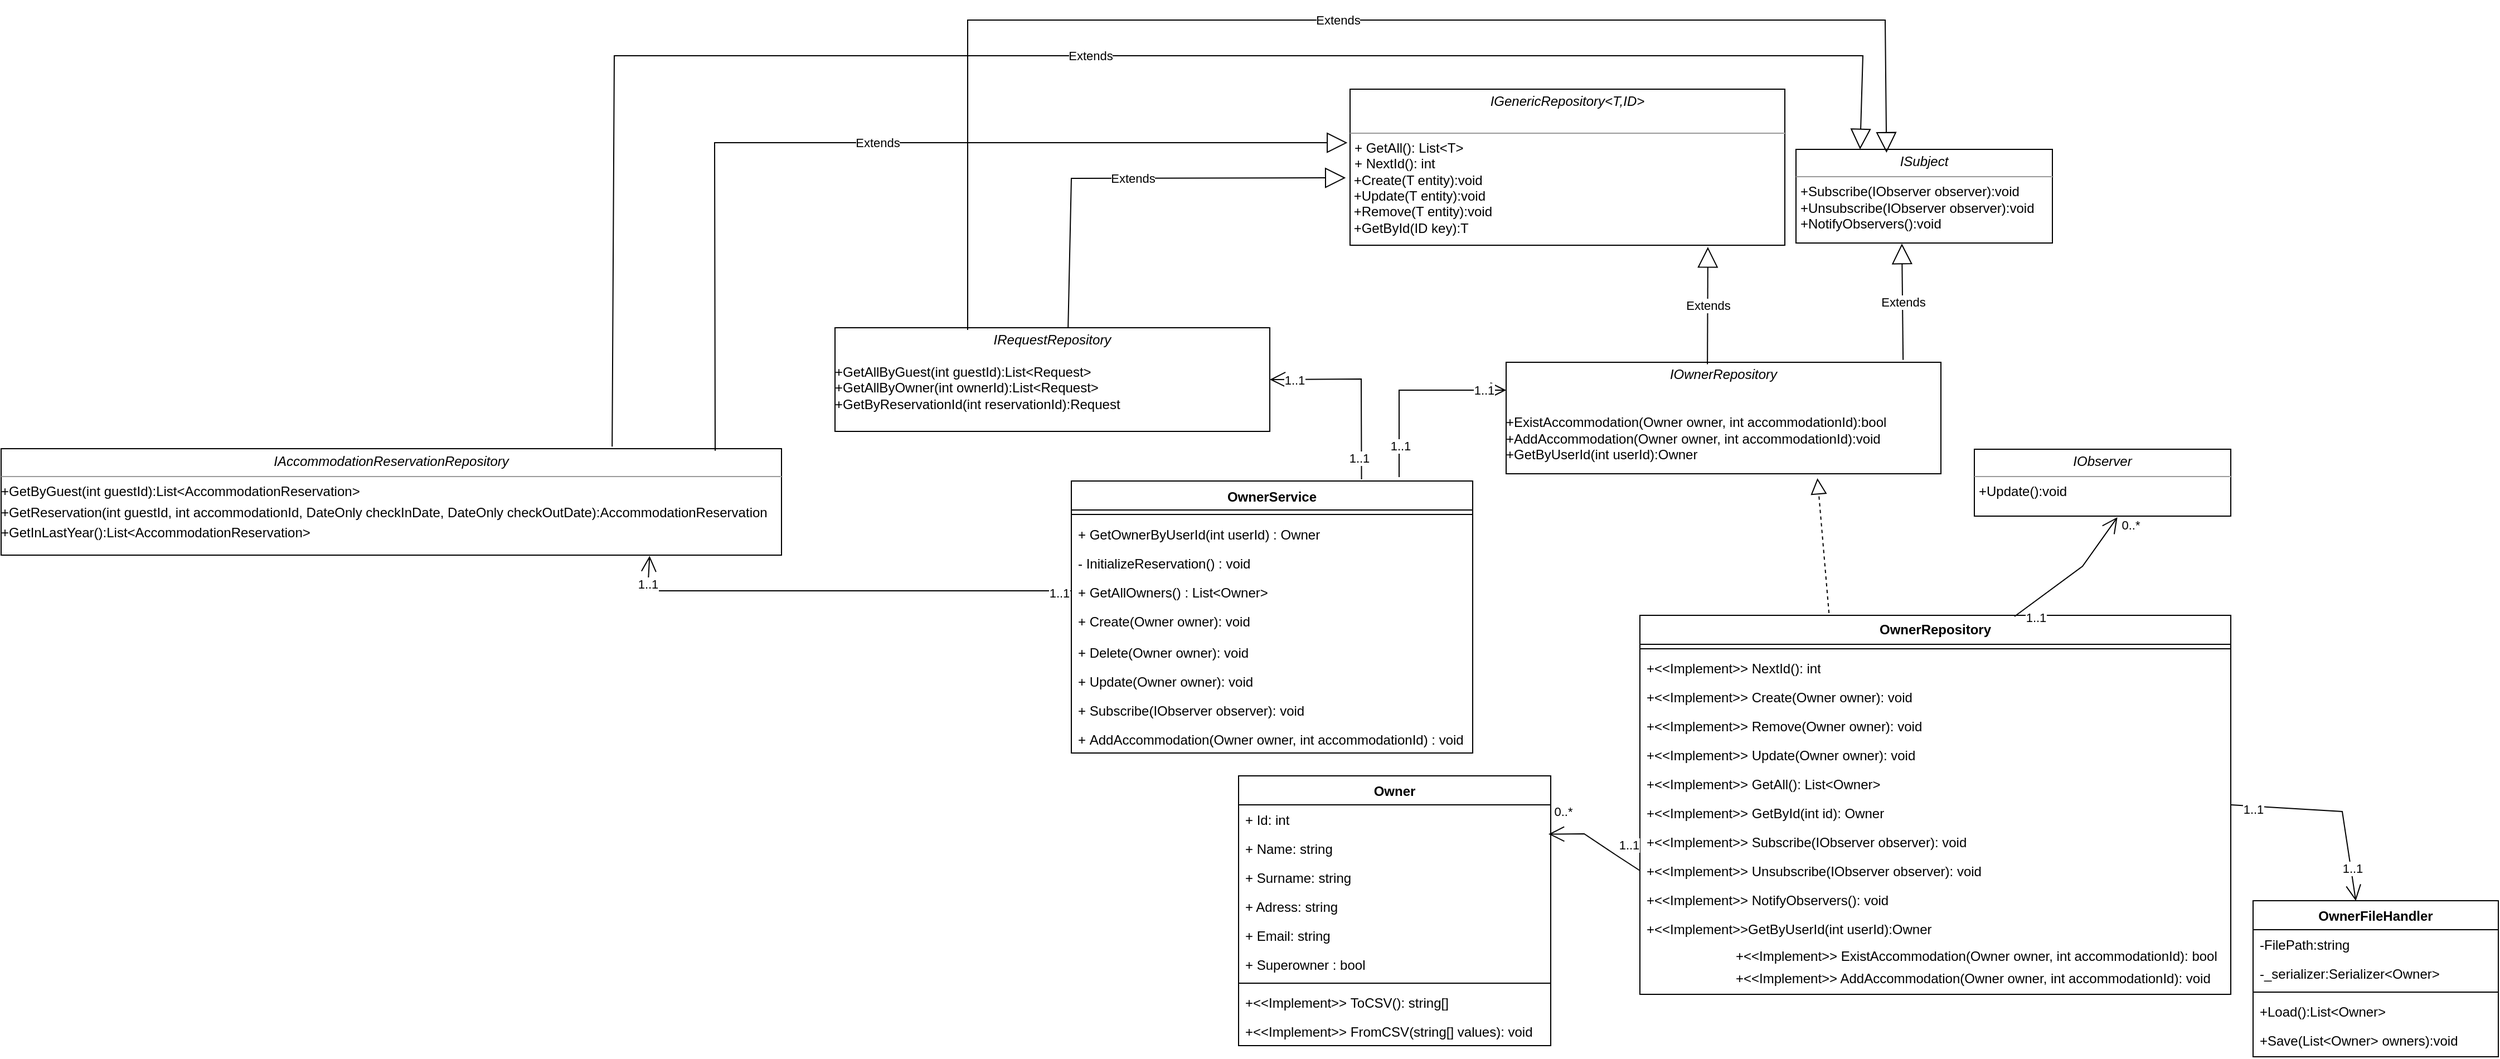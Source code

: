 <mxfile version="21.3.8" type="device">
  <diagram id="8SDSeTmhM_toz_aHIUpK" name="Stranica-2">
    <mxGraphModel dx="1669" dy="689" grid="1" gridSize="10" guides="1" tooltips="1" connect="1" arrows="1" fold="1" page="1" pageScale="1" pageWidth="827" pageHeight="1169" math="0" shadow="0">
      <root>
        <mxCell id="0" />
        <mxCell id="1" parent="0" />
        <mxCell id="2NQkM5o2Wl1E5pfSXH9O-1" value="&lt;p style=&quot;margin: 4px 0px 0px;&quot;&gt;&lt;/p&gt;&lt;div style=&quot;text-align: center;&quot;&gt;&lt;i style=&quot;border-color: var(--border-color);&quot;&gt;IAccommodationReservationRepository&lt;/i&gt;&lt;br&gt;&lt;/div&gt;&lt;hr size=&quot;1&quot;&gt;&lt;p style=&quot;border-color: var(--border-color); margin: 4px 0px 0px;&quot;&gt;+GetByGuest(int guestId):List&amp;lt;AccommodationReservation&amp;gt;&lt;/p&gt;&lt;p style=&quot;border-color: var(--border-color); margin: 4px 0px 0px;&quot;&gt;&lt;span style=&quot;background-color: initial;&quot;&gt;+GetReservation(int guestId, int accommodationId, DateOnly checkInDate, DateOnly checkOutDate):AccommodationReservation&lt;/span&gt;&lt;br&gt;&lt;/p&gt;&lt;p style=&quot;border-color: var(--border-color); margin: 4px 0px 0px;&quot;&gt;+GetInLastYear():List&amp;lt;AccommodationReservation&amp;gt;&lt;/p&gt;&lt;p style=&quot;border-color: var(--border-color); margin: 4px 0px 0px;&quot;&gt;&lt;br&gt;&lt;/p&gt;&lt;p style=&quot;border-color: var(--border-color); margin: 4px 0px 0px;&quot;&gt;&lt;br&gt;&lt;/p&gt;&lt;p style=&quot;border-color: var(--border-color); margin: 4px 0px 0px;&quot;&gt;&lt;br&gt;&lt;/p&gt;&lt;p style=&quot;margin:0px;margin-left:4px;&quot;&gt;&lt;span style=&quot;&quot;&gt;&lt;span style=&quot;&quot;&gt;&amp;nbsp;&amp;nbsp;&amp;nbsp;&amp;nbsp;&lt;/span&gt;&lt;/span&gt;&lt;span style=&quot;&quot;&gt;&lt;span style=&quot;&quot;&gt;&amp;nbsp;&amp;nbsp;&amp;nbsp;&amp;nbsp;&lt;/span&gt;&lt;/span&gt;&lt;span style=&quot;&quot;&gt;&lt;span style=&quot;&quot;&gt;&amp;nbsp;&amp;nbsp;&amp;nbsp;&amp;nbsp;&lt;/span&gt;&lt;/span&gt;&amp;nbsp;&lt;br&gt;&lt;/p&gt;" style="verticalAlign=top;align=left;overflow=fill;fontSize=12;fontFamily=Helvetica;html=1;whiteSpace=wrap;" parent="1" vertex="1">
          <mxGeometry x="30" y="584.5" width="700" height="95.5" as="geometry" />
        </mxCell>
        <mxCell id="2NQkM5o2Wl1E5pfSXH9O-2" value="Extends" style="endArrow=block;endSize=16;endFill=0;html=1;rounded=0;entryX=0.25;entryY=0;entryDx=0;entryDy=0;exitX=0.783;exitY=-0.02;exitDx=0;exitDy=0;exitPerimeter=0;" parent="1" source="2NQkM5o2Wl1E5pfSXH9O-1" target="2NQkM5o2Wl1E5pfSXH9O-5" edge="1">
          <mxGeometry width="160" relative="1" as="geometry">
            <mxPoint x="590" y="422" as="sourcePoint" />
            <mxPoint x="1320" y="492" as="targetPoint" />
            <Array as="points">
              <mxPoint x="580" y="232" />
              <mxPoint x="1700" y="232" />
            </Array>
          </mxGeometry>
        </mxCell>
        <mxCell id="2NQkM5o2Wl1E5pfSXH9O-3" value="Extends" style="endArrow=block;endSize=16;endFill=0;html=1;rounded=0;entryX=-0.006;entryY=0.129;entryDx=0;entryDy=0;entryPerimeter=0;exitX=0.915;exitY=0.02;exitDx=0;exitDy=0;exitPerimeter=0;" parent="1" source="2NQkM5o2Wl1E5pfSXH9O-1" edge="1">
          <mxGeometry width="160" relative="1" as="geometry">
            <mxPoint x="670" y="580" as="sourcePoint" />
            <mxPoint x="1237.66" y="310.06" as="targetPoint" />
            <Array as="points">
              <mxPoint x="670" y="310" />
            </Array>
          </mxGeometry>
        </mxCell>
        <mxCell id="2NQkM5o2Wl1E5pfSXH9O-4" value="&lt;p style=&quot;margin:0px;margin-top:4px;text-align:center;&quot;&gt;&lt;i&gt;IGenericRepository&amp;lt;T,ID&amp;gt;&lt;/i&gt;&lt;/p&gt;&lt;p style=&quot;margin:0px;margin-left:4px;&quot;&gt;&lt;br&gt;&lt;/p&gt;&lt;hr size=&quot;1&quot;&gt;&lt;p style=&quot;margin:0px;margin-left:4px;&quot;&gt;+ GetAll(): List&amp;lt;T&amp;gt;&lt;br&gt;+ NextId(): int&lt;/p&gt;&amp;nbsp;+Create(T entity):void&lt;br&gt;&amp;nbsp;+Update(T entity):void&lt;br&gt;&amp;nbsp;+Remove(T entity):void&lt;br&gt;&amp;nbsp;+GetById(ID key):T" style="verticalAlign=top;align=left;overflow=fill;fontSize=12;fontFamily=Helvetica;html=1;whiteSpace=wrap;" parent="1" vertex="1">
          <mxGeometry x="1240" y="262" width="390" height="140" as="geometry" />
        </mxCell>
        <mxCell id="2NQkM5o2Wl1E5pfSXH9O-5" value="&lt;p style=&quot;margin:0px;margin-top:4px;text-align:center;&quot;&gt;&lt;i style=&quot;&quot;&gt;ISubject&lt;/i&gt;&lt;/p&gt;&lt;hr size=&quot;1&quot;&gt;&lt;p style=&quot;margin:0px;margin-left:4px;&quot;&gt;+Subscribe(IObserver observer):void&lt;/p&gt;&lt;p style=&quot;margin:0px;margin-left:4px;&quot;&gt;+Unsubscribe(IObserver observer):void&lt;br&gt;&lt;/p&gt;&lt;p style=&quot;margin:0px;margin-left:4px;&quot;&gt;+NotifyObservers():void&lt;br&gt;&lt;/p&gt;" style="verticalAlign=top;align=left;overflow=fill;fontSize=12;fontFamily=Helvetica;html=1;whiteSpace=wrap;" parent="1" vertex="1">
          <mxGeometry x="1640" y="316" width="230" height="84" as="geometry" />
        </mxCell>
        <mxCell id="2NQkM5o2Wl1E5pfSXH9O-6" value="Extends" style="endArrow=block;endSize=16;endFill=0;html=1;rounded=0;entryX=-0.01;entryY=0.568;entryDx=0;entryDy=0;entryPerimeter=0;exitX=0.536;exitY=0.021;exitDx=0;exitDy=0;exitPerimeter=0;" parent="1" source="2NQkM5o2Wl1E5pfSXH9O-7" target="2NQkM5o2Wl1E5pfSXH9O-4" edge="1">
          <mxGeometry width="160" relative="1" as="geometry">
            <mxPoint x="1080" y="512" as="sourcePoint" />
            <mxPoint x="1240" y="512" as="targetPoint" />
            <Array as="points">
              <mxPoint x="990" y="342" />
            </Array>
          </mxGeometry>
        </mxCell>
        <mxCell id="2NQkM5o2Wl1E5pfSXH9O-7" value="&lt;p style=&quot;margin:0px;margin-top:4px;text-align:center;&quot;&gt;&lt;i&gt;IRequestRepository&lt;/i&gt;&lt;br&gt;&lt;/p&gt;&lt;p style=&quot;margin:0px;margin-left:4px;&quot;&gt;&lt;br&gt;&lt;/p&gt;&lt;div&gt;+GetAllByGuest(int guestId):List&amp;lt;Request&amp;gt;&lt;/div&gt;&lt;div&gt;+GetAllByOwner(int ownerId):List&amp;lt;Request&amp;gt;&lt;/div&gt;&lt;div&gt;+GetByReservationId(int reservationId):Request&lt;/div&gt;&lt;p style=&quot;margin:0px;margin-left:4px;&quot;&gt;&lt;/p&gt;" style="verticalAlign=top;align=left;overflow=fill;fontSize=12;fontFamily=Helvetica;html=1;whiteSpace=wrap;" parent="1" vertex="1">
          <mxGeometry x="778" y="476" width="390" height="93" as="geometry" />
        </mxCell>
        <mxCell id="2NQkM5o2Wl1E5pfSXH9O-8" value="" style="endArrow=open;endFill=1;endSize=12;html=1;rounded=0;exitX=0.723;exitY=-0.006;exitDx=0;exitDy=0;entryX=1;entryY=0.5;entryDx=0;entryDy=0;exitPerimeter=0;" parent="1" source="2NQkM5o2Wl1E5pfSXH9O-9" target="2NQkM5o2Wl1E5pfSXH9O-7" edge="1">
          <mxGeometry width="160" relative="1" as="geometry">
            <mxPoint x="1380" y="622" as="sourcePoint" />
            <mxPoint x="1220" y="622" as="targetPoint" />
            <Array as="points">
              <mxPoint x="1250" y="522" />
            </Array>
          </mxGeometry>
        </mxCell>
        <mxCell id="GIeCG4MB3l3g0DLMfCkc-49" value="1..1" style="edgeLabel;html=1;align=center;verticalAlign=middle;resizable=0;points=[];" parent="2NQkM5o2Wl1E5pfSXH9O-8" vertex="1" connectable="0">
          <mxGeometry x="-0.774" y="1" relative="1" as="geometry">
            <mxPoint x="-1" as="offset" />
          </mxGeometry>
        </mxCell>
        <mxCell id="GIeCG4MB3l3g0DLMfCkc-50" value="1..1" style="edgeLabel;html=1;align=center;verticalAlign=middle;resizable=0;points=[];" parent="2NQkM5o2Wl1E5pfSXH9O-8" vertex="1" connectable="0">
          <mxGeometry x="0.747" relative="1" as="geometry">
            <mxPoint as="offset" />
          </mxGeometry>
        </mxCell>
        <mxCell id="2NQkM5o2Wl1E5pfSXH9O-9" value="OwnerService" style="swimlane;fontStyle=1;align=center;verticalAlign=top;childLayout=stackLayout;horizontal=1;startSize=26;horizontalStack=0;resizeParent=1;resizeParentMax=0;resizeLast=0;collapsible=1;marginBottom=0;whiteSpace=wrap;html=1;" parent="1" vertex="1">
          <mxGeometry x="990" y="613.5" width="360" height="244" as="geometry" />
        </mxCell>
        <mxCell id="2NQkM5o2Wl1E5pfSXH9O-10" value="" style="line;strokeWidth=1;fillColor=none;align=left;verticalAlign=middle;spacingTop=-1;spacingLeft=3;spacingRight=3;rotatable=0;labelPosition=right;points=[];portConstraint=eastwest;strokeColor=inherit;" parent="2NQkM5o2Wl1E5pfSXH9O-9" vertex="1">
          <mxGeometry y="26" width="360" height="8" as="geometry" />
        </mxCell>
        <mxCell id="2NQkM5o2Wl1E5pfSXH9O-11" value="+&amp;nbsp;GetOwnerByUserId(int userId) : Owner" style="text;strokeColor=none;fillColor=none;align=left;verticalAlign=top;spacingLeft=4;spacingRight=4;overflow=hidden;rotatable=0;points=[[0,0.5],[1,0.5]];portConstraint=eastwest;whiteSpace=wrap;html=1;" parent="2NQkM5o2Wl1E5pfSXH9O-9" vertex="1">
          <mxGeometry y="34" width="360" height="26" as="geometry" />
        </mxCell>
        <mxCell id="2NQkM5o2Wl1E5pfSXH9O-12" value="- InitializeReservation() : void" style="text;strokeColor=none;fillColor=none;align=left;verticalAlign=top;spacingLeft=4;spacingRight=4;overflow=hidden;rotatable=0;points=[[0,0.5],[1,0.5]];portConstraint=eastwest;whiteSpace=wrap;html=1;" parent="2NQkM5o2Wl1E5pfSXH9O-9" vertex="1">
          <mxGeometry y="60" width="360" height="26" as="geometry" />
        </mxCell>
        <mxCell id="2NQkM5o2Wl1E5pfSXH9O-13" value="+&amp;nbsp;GetAllOwners() : List&amp;lt;Owner&amp;gt;" style="text;strokeColor=none;fillColor=none;align=left;verticalAlign=top;spacingLeft=4;spacingRight=4;overflow=hidden;rotatable=0;points=[[0,0.5],[1,0.5]];portConstraint=eastwest;whiteSpace=wrap;html=1;" parent="2NQkM5o2Wl1E5pfSXH9O-9" vertex="1">
          <mxGeometry y="86" width="360" height="26" as="geometry" />
        </mxCell>
        <mxCell id="2NQkM5o2Wl1E5pfSXH9O-14" value="+ Create(Owner owner): void" style="text;strokeColor=none;fillColor=none;align=left;verticalAlign=top;spacingLeft=4;spacingRight=4;overflow=hidden;rotatable=0;points=[[0,0.5],[1,0.5]];portConstraint=eastwest;whiteSpace=wrap;html=1;" parent="2NQkM5o2Wl1E5pfSXH9O-9" vertex="1">
          <mxGeometry y="112" width="360" height="28" as="geometry" />
        </mxCell>
        <mxCell id="2NQkM5o2Wl1E5pfSXH9O-15" value="+ Delete(Owner owner): void" style="text;strokeColor=none;fillColor=none;align=left;verticalAlign=top;spacingLeft=4;spacingRight=4;overflow=hidden;rotatable=0;points=[[0,0.5],[1,0.5]];portConstraint=eastwest;whiteSpace=wrap;html=1;" parent="2NQkM5o2Wl1E5pfSXH9O-9" vertex="1">
          <mxGeometry y="140" width="360" height="26" as="geometry" />
        </mxCell>
        <mxCell id="2NQkM5o2Wl1E5pfSXH9O-16" value="+ Update(Owner owner): void" style="text;strokeColor=none;fillColor=none;align=left;verticalAlign=top;spacingLeft=4;spacingRight=4;overflow=hidden;rotatable=0;points=[[0,0.5],[1,0.5]];portConstraint=eastwest;whiteSpace=wrap;html=1;" parent="2NQkM5o2Wl1E5pfSXH9O-9" vertex="1">
          <mxGeometry y="166" width="360" height="26" as="geometry" />
        </mxCell>
        <mxCell id="2NQkM5o2Wl1E5pfSXH9O-17" value="+ Subscribe(IObserver observer): void" style="text;strokeColor=none;fillColor=none;align=left;verticalAlign=top;spacingLeft=4;spacingRight=4;overflow=hidden;rotatable=0;points=[[0,0.5],[1,0.5]];portConstraint=eastwest;whiteSpace=wrap;html=1;" parent="2NQkM5o2Wl1E5pfSXH9O-9" vertex="1">
          <mxGeometry y="192" width="360" height="26" as="geometry" />
        </mxCell>
        <mxCell id="2NQkM5o2Wl1E5pfSXH9O-18" value="+&amp;nbsp;AddAccommodation(Owner owner, int accommodationId) : void" style="text;strokeColor=none;fillColor=none;align=left;verticalAlign=top;spacingLeft=4;spacingRight=4;overflow=hidden;rotatable=0;points=[[0,0.5],[1,0.5]];portConstraint=eastwest;whiteSpace=wrap;html=1;" parent="2NQkM5o2Wl1E5pfSXH9O-9" vertex="1">
          <mxGeometry y="218" width="360" height="26" as="geometry" />
        </mxCell>
        <mxCell id="2NQkM5o2Wl1E5pfSXH9O-21" value="&lt;p style=&quot;margin:0px;margin-top:4px;text-align:center;&quot;&gt;&lt;i&gt;IOwnerRepository&lt;/i&gt;&lt;/p&gt;&lt;p style=&quot;margin:0px;margin-left:4px;&quot;&gt;&lt;br&gt;&lt;/p&gt;&lt;p style=&quot;margin:0px;margin-left:4px;&quot;&gt;&lt;/p&gt;&lt;br&gt;&lt;div&gt;+ExistAccommodation(Owner owner, int accommodationId):bool&lt;/div&gt;&lt;div&gt;+AddAccommodation(Owner owner, int accommodationId):void&lt;/div&gt;&lt;div&gt;+GetByUserId(int userId):Owner&lt;/div&gt;&lt;br&gt;&lt;p style=&quot;margin:0px;margin-left:4px;&quot;&gt;&lt;/p&gt;" style="verticalAlign=top;align=left;overflow=fill;fontSize=12;fontFamily=Helvetica;html=1;whiteSpace=wrap;" parent="1" vertex="1">
          <mxGeometry x="1380" y="507" width="390" height="100" as="geometry" />
        </mxCell>
        <mxCell id="2NQkM5o2Wl1E5pfSXH9O-22" value="" style="endArrow=open;endFill=1;endSize=12;html=1;rounded=0;exitX=0;exitY=0.25;exitDx=0;exitDy=0;entryX=0;entryY=0.25;entryDx=0;entryDy=0;" parent="1" edge="1" target="2NQkM5o2Wl1E5pfSXH9O-21">
          <mxGeometry width="160" relative="1" as="geometry">
            <mxPoint x="1284" y="610" as="sourcePoint" />
            <mxPoint x="1370" y="532" as="targetPoint" />
            <Array as="points">
              <mxPoint x="1284" y="532" />
            </Array>
          </mxGeometry>
        </mxCell>
        <mxCell id="GIeCG4MB3l3g0DLMfCkc-47" value="1..1" style="edgeLabel;html=1;align=center;verticalAlign=middle;resizable=0;points=[];" parent="2NQkM5o2Wl1E5pfSXH9O-22" vertex="1" connectable="0">
          <mxGeometry x="-0.677" y="-2" relative="1" as="geometry">
            <mxPoint x="-1" as="offset" />
          </mxGeometry>
        </mxCell>
        <mxCell id="GIeCG4MB3l3g0DLMfCkc-48" value="1..1" style="edgeLabel;html=1;align=center;verticalAlign=middle;resizable=0;points=[];" parent="2NQkM5o2Wl1E5pfSXH9O-22" vertex="1" connectable="0">
          <mxGeometry x="0.769" y="-1" relative="1" as="geometry">
            <mxPoint y="-1" as="offset" />
          </mxGeometry>
        </mxCell>
        <mxCell id="2NQkM5o2Wl1E5pfSXH9O-23" value="Extends" style="endArrow=block;endSize=16;endFill=0;html=1;rounded=0;entryX=0.413;entryY=1.006;entryDx=0;entryDy=0;entryPerimeter=0;exitX=0.913;exitY=-0.021;exitDx=0;exitDy=0;exitPerimeter=0;" parent="1" source="2NQkM5o2Wl1E5pfSXH9O-21" target="2NQkM5o2Wl1E5pfSXH9O-5" edge="1">
          <mxGeometry width="160" relative="1" as="geometry">
            <mxPoint x="1340" y="642" as="sourcePoint" />
            <mxPoint x="1500" y="642" as="targetPoint" />
          </mxGeometry>
        </mxCell>
        <mxCell id="2NQkM5o2Wl1E5pfSXH9O-24" value="Extends" style="endArrow=block;endSize=16;endFill=0;html=1;rounded=0;entryX=0.823;entryY=1.011;entryDx=0;entryDy=0;entryPerimeter=0;exitX=0.463;exitY=0.017;exitDx=0;exitDy=0;exitPerimeter=0;" parent="1" source="2NQkM5o2Wl1E5pfSXH9O-21" target="2NQkM5o2Wl1E5pfSXH9O-4" edge="1">
          <mxGeometry width="160" relative="1" as="geometry">
            <mxPoint x="1561" y="492" as="sourcePoint" />
            <mxPoint x="1500" y="642" as="targetPoint" />
          </mxGeometry>
        </mxCell>
        <mxCell id="D0IFR6zUNrlVLOSB25fJ-1" value="" style="endArrow=open;endFill=1;endSize=12;html=1;rounded=0;exitX=0.831;exitY=1.006;exitDx=0;exitDy=0;exitPerimeter=0;entryX=0.831;entryY=1.006;entryDx=0;entryDy=0;entryPerimeter=0;" parent="1" edge="1" target="2NQkM5o2Wl1E5pfSXH9O-1">
          <mxGeometry width="160" relative="1" as="geometry">
            <mxPoint x="990" y="712" as="sourcePoint" />
            <mxPoint x="610" y="590" as="targetPoint" />
            <Array as="points">
              <mxPoint x="610" y="712" />
            </Array>
          </mxGeometry>
        </mxCell>
        <mxCell id="GIeCG4MB3l3g0DLMfCkc-51" value="1..1" style="edgeLabel;html=1;align=center;verticalAlign=middle;resizable=0;points=[];" parent="D0IFR6zUNrlVLOSB25fJ-1" vertex="1" connectable="0">
          <mxGeometry x="-0.944" y="1" relative="1" as="geometry">
            <mxPoint y="1" as="offset" />
          </mxGeometry>
        </mxCell>
        <mxCell id="GIeCG4MB3l3g0DLMfCkc-52" value="1..1" style="edgeLabel;html=1;align=center;verticalAlign=middle;resizable=0;points=[];" parent="D0IFR6zUNrlVLOSB25fJ-1" vertex="1" connectable="0">
          <mxGeometry x="0.875" relative="1" as="geometry">
            <mxPoint x="-1" as="offset" />
          </mxGeometry>
        </mxCell>
        <mxCell id="D0IFR6zUNrlVLOSB25fJ-2" style="edgeStyle=orthogonalEdgeStyle;rounded=0;orthogonalLoop=1;jettySize=auto;html=1;exitX=0.5;exitY=1;exitDx=0;exitDy=0;" parent="1" source="2NQkM5o2Wl1E5pfSXH9O-1" target="2NQkM5o2Wl1E5pfSXH9O-1" edge="1">
          <mxGeometry relative="1" as="geometry" />
        </mxCell>
        <mxCell id="D0IFR6zUNrlVLOSB25fJ-3" value="Extends" style="endArrow=block;endSize=16;endFill=0;html=1;rounded=0;exitX=0.536;exitY=0.021;exitDx=0;exitDy=0;exitPerimeter=0;entryX=0.353;entryY=0.036;entryDx=0;entryDy=0;entryPerimeter=0;" parent="1" target="2NQkM5o2Wl1E5pfSXH9O-5" edge="1">
          <mxGeometry width="160" relative="1" as="geometry">
            <mxPoint x="897" y="478" as="sourcePoint" />
            <mxPoint x="1830" y="200" as="targetPoint" />
            <Array as="points">
              <mxPoint x="897" y="200" />
              <mxPoint x="1070" y="200" />
              <mxPoint x="1720" y="200" />
            </Array>
          </mxGeometry>
        </mxCell>
        <mxCell id="GIeCG4MB3l3g0DLMfCkc-1" value="&lt;p style=&quot;margin:0px;margin-top:4px;text-align:center;&quot;&gt;&lt;i style=&quot;&quot;&gt;IObserver&lt;/i&gt;&lt;/p&gt;&lt;hr size=&quot;1&quot;&gt;&lt;p style=&quot;margin:0px;margin-left:4px;&quot;&gt;+Update():void&lt;/p&gt;" style="verticalAlign=top;align=left;overflow=fill;fontSize=12;fontFamily=Helvetica;html=1;whiteSpace=wrap;" parent="1" vertex="1">
          <mxGeometry x="1800" y="585" width="230" height="60" as="geometry" />
        </mxCell>
        <mxCell id="GIeCG4MB3l3g0DLMfCkc-2" value="&lt;b&gt;OwnerRepository&lt;/b&gt;" style="swimlane;fontStyle=0;childLayout=stackLayout;horizontal=1;startSize=26;fillColor=none;horizontalStack=0;resizeParent=1;resizeParentMax=0;resizeLast=0;collapsible=1;marginBottom=0;whiteSpace=wrap;html=1;labelBackgroundColor=none;" parent="1" vertex="1">
          <mxGeometry x="1500" y="734" width="530" height="340" as="geometry">
            <mxRectangle x="2350" y="580" width="280" height="30" as="alternateBounds" />
          </mxGeometry>
        </mxCell>
        <mxCell id="GIeCG4MB3l3g0DLMfCkc-3" value="" style="line;strokeWidth=1;fillColor=none;align=left;verticalAlign=middle;spacingTop=-1;spacingLeft=3;spacingRight=3;rotatable=0;labelPosition=right;points=[];portConstraint=eastwest;strokeColor=inherit;" parent="GIeCG4MB3l3g0DLMfCkc-2" vertex="1">
          <mxGeometry y="26" width="530" height="8" as="geometry" />
        </mxCell>
        <mxCell id="GIeCG4MB3l3g0DLMfCkc-4" value="+&amp;lt;&amp;lt;Implement&amp;gt;&amp;gt; NextId(): int" style="text;strokeColor=none;fillColor=none;align=left;verticalAlign=top;spacingLeft=4;spacingRight=4;overflow=hidden;rotatable=0;points=[[0,0.5],[1,0.5]];portConstraint=eastwest;whiteSpace=wrap;html=1;labelBackgroundColor=none;" parent="GIeCG4MB3l3g0DLMfCkc-2" vertex="1">
          <mxGeometry y="34" width="530" height="26" as="geometry" />
        </mxCell>
        <mxCell id="GIeCG4MB3l3g0DLMfCkc-5" value="+&amp;lt;&amp;lt;Implement&amp;gt;&amp;gt; Create(Owner owner): void" style="text;strokeColor=none;fillColor=none;align=left;verticalAlign=top;spacingLeft=4;spacingRight=4;overflow=hidden;rotatable=0;points=[[0,0.5],[1,0.5]];portConstraint=eastwest;whiteSpace=wrap;html=1;labelBackgroundColor=none;" parent="GIeCG4MB3l3g0DLMfCkc-2" vertex="1">
          <mxGeometry y="60" width="530" height="26" as="geometry" />
        </mxCell>
        <mxCell id="GIeCG4MB3l3g0DLMfCkc-6" value="+&amp;lt;&amp;lt;Implement&amp;gt;&amp;gt; Remove(Owner owner): void" style="text;strokeColor=none;fillColor=none;align=left;verticalAlign=top;spacingLeft=4;spacingRight=4;overflow=hidden;rotatable=0;points=[[0,0.5],[1,0.5]];portConstraint=eastwest;whiteSpace=wrap;html=1;labelBackgroundColor=none;" parent="GIeCG4MB3l3g0DLMfCkc-2" vertex="1">
          <mxGeometry y="86" width="530" height="26" as="geometry" />
        </mxCell>
        <mxCell id="GIeCG4MB3l3g0DLMfCkc-7" value="+&amp;lt;&amp;lt;Implement&amp;gt;&amp;gt; Update(Owner owner): void" style="text;strokeColor=none;fillColor=none;align=left;verticalAlign=top;spacingLeft=4;spacingRight=4;overflow=hidden;rotatable=0;points=[[0,0.5],[1,0.5]];portConstraint=eastwest;whiteSpace=wrap;html=1;labelBackgroundColor=none;" parent="GIeCG4MB3l3g0DLMfCkc-2" vertex="1">
          <mxGeometry y="112" width="530" height="26" as="geometry" />
        </mxCell>
        <mxCell id="GIeCG4MB3l3g0DLMfCkc-8" value="+&amp;lt;&amp;lt;Implement&amp;gt;&amp;gt; GetAll(): List&amp;lt;Owner&amp;gt;" style="text;strokeColor=none;fillColor=none;align=left;verticalAlign=top;spacingLeft=4;spacingRight=4;overflow=hidden;rotatable=0;points=[[0,0.5],[1,0.5]];portConstraint=eastwest;whiteSpace=wrap;html=1;labelBackgroundColor=none;" parent="GIeCG4MB3l3g0DLMfCkc-2" vertex="1">
          <mxGeometry y="138" width="530" height="26" as="geometry" />
        </mxCell>
        <mxCell id="GIeCG4MB3l3g0DLMfCkc-9" value="+&amp;lt;&amp;lt;Implement&amp;gt;&amp;gt; GetById(int id): Owner" style="text;strokeColor=none;fillColor=none;align=left;verticalAlign=top;spacingLeft=4;spacingRight=4;overflow=hidden;rotatable=0;points=[[0,0.5],[1,0.5]];portConstraint=eastwest;whiteSpace=wrap;html=1;labelBackgroundColor=none;" parent="GIeCG4MB3l3g0DLMfCkc-2" vertex="1">
          <mxGeometry y="164" width="530" height="26" as="geometry" />
        </mxCell>
        <mxCell id="GIeCG4MB3l3g0DLMfCkc-10" value="+&amp;lt;&amp;lt;Implement&amp;gt;&amp;gt; Subscribe(IObserver observer): void" style="text;strokeColor=none;fillColor=none;align=left;verticalAlign=top;spacingLeft=4;spacingRight=4;overflow=hidden;rotatable=0;points=[[0,0.5],[1,0.5]];portConstraint=eastwest;whiteSpace=wrap;html=1;labelBackgroundColor=none;" parent="GIeCG4MB3l3g0DLMfCkc-2" vertex="1">
          <mxGeometry y="190" width="530" height="26" as="geometry" />
        </mxCell>
        <mxCell id="GIeCG4MB3l3g0DLMfCkc-11" value="+&amp;lt;&amp;lt;Implement&amp;gt;&amp;gt; Unsubscribe(IObserver observer): void" style="text;strokeColor=none;fillColor=none;align=left;verticalAlign=top;spacingLeft=4;spacingRight=4;overflow=hidden;rotatable=0;points=[[0,0.5],[1,0.5]];portConstraint=eastwest;whiteSpace=wrap;html=1;labelBackgroundColor=none;" parent="GIeCG4MB3l3g0DLMfCkc-2" vertex="1">
          <mxGeometry y="216" width="530" height="26" as="geometry" />
        </mxCell>
        <mxCell id="GIeCG4MB3l3g0DLMfCkc-12" value="+&amp;lt;&amp;lt;Implement&amp;gt;&amp;gt; NotifyObservers(): void&lt;br&gt;" style="text;strokeColor=none;fillColor=none;align=left;verticalAlign=top;spacingLeft=4;spacingRight=4;overflow=hidden;rotatable=0;points=[[0,0.5],[1,0.5]];portConstraint=eastwest;whiteSpace=wrap;html=1;labelBackgroundColor=none;" parent="GIeCG4MB3l3g0DLMfCkc-2" vertex="1">
          <mxGeometry y="242" width="530" height="26" as="geometry" />
        </mxCell>
        <mxCell id="GIeCG4MB3l3g0DLMfCkc-13" value="+&amp;lt;&amp;lt;Implement&amp;gt;&amp;gt;GetByUserId(int userId):Owner" style="text;strokeColor=none;fillColor=none;align=left;verticalAlign=top;spacingLeft=4;spacingRight=4;overflow=hidden;rotatable=0;points=[[0,0.5],[1,0.5]];portConstraint=eastwest;whiteSpace=wrap;html=1;labelBackgroundColor=none;" parent="GIeCG4MB3l3g0DLMfCkc-2" vertex="1">
          <mxGeometry y="268" width="530" height="72" as="geometry" />
        </mxCell>
        <mxCell id="GIeCG4MB3l3g0DLMfCkc-14" value="OwnerFileHandler" style="swimlane;fontStyle=1;align=center;verticalAlign=top;childLayout=stackLayout;horizontal=1;startSize=26;horizontalStack=0;resizeParent=1;resizeLast=0;collapsible=1;marginBottom=0;rounded=0;shadow=0;strokeWidth=1;labelBackgroundColor=none;" parent="1" vertex="1">
          <mxGeometry x="2050" y="990" width="220" height="140" as="geometry">
            <mxRectangle x="1800" y="40" width="280" height="26" as="alternateBounds" />
          </mxGeometry>
        </mxCell>
        <mxCell id="GIeCG4MB3l3g0DLMfCkc-15" value="-FilePath:string" style="text;align=left;verticalAlign=top;spacingLeft=4;spacingRight=4;overflow=hidden;rotatable=0;points=[[0,0.5],[1,0.5]];portConstraint=eastwest;labelBackgroundColor=none;" parent="GIeCG4MB3l3g0DLMfCkc-14" vertex="1">
          <mxGeometry y="26" width="220" height="26" as="geometry" />
        </mxCell>
        <mxCell id="GIeCG4MB3l3g0DLMfCkc-16" value="-_serializer:Serializer&lt;Owner&gt;" style="text;align=left;verticalAlign=top;spacingLeft=4;spacingRight=4;overflow=hidden;rotatable=0;points=[[0,0.5],[1,0.5]];portConstraint=eastwest;labelBackgroundColor=none;" parent="GIeCG4MB3l3g0DLMfCkc-14" vertex="1">
          <mxGeometry y="52" width="220" height="26" as="geometry" />
        </mxCell>
        <mxCell id="GIeCG4MB3l3g0DLMfCkc-17" value="" style="line;html=1;strokeWidth=1;align=left;verticalAlign=middle;spacingTop=-1;spacingLeft=3;spacingRight=3;rotatable=0;labelPosition=right;points=[];portConstraint=eastwest;labelBackgroundColor=none;" parent="GIeCG4MB3l3g0DLMfCkc-14" vertex="1">
          <mxGeometry y="78" width="220" height="8" as="geometry" />
        </mxCell>
        <mxCell id="GIeCG4MB3l3g0DLMfCkc-18" value="+Load():List&amp;lt;Owner&amp;gt;&amp;nbsp;" style="text;strokeColor=none;fillColor=none;align=left;verticalAlign=top;spacingLeft=4;spacingRight=4;overflow=hidden;rotatable=0;points=[[0,0.5],[1,0.5]];portConstraint=eastwest;whiteSpace=wrap;html=1;" parent="GIeCG4MB3l3g0DLMfCkc-14" vertex="1">
          <mxGeometry y="86" width="220" height="26" as="geometry" />
        </mxCell>
        <mxCell id="GIeCG4MB3l3g0DLMfCkc-19" value="+Save(List&amp;lt;Owner&amp;gt; owners):void" style="text;strokeColor=none;fillColor=none;align=left;verticalAlign=top;spacingLeft=4;spacingRight=4;overflow=hidden;rotatable=0;points=[[0,0.5],[1,0.5]];portConstraint=eastwest;whiteSpace=wrap;html=1;" parent="GIeCG4MB3l3g0DLMfCkc-14" vertex="1">
          <mxGeometry y="112" width="220" height="26" as="geometry" />
        </mxCell>
        <mxCell id="GIeCG4MB3l3g0DLMfCkc-20" value="" style="endArrow=open;endFill=1;endSize=12;html=1;rounded=0;entryX=0.419;entryY=0.001;entryDx=0;entryDy=0;exitX=1;exitY=0.5;exitDx=0;exitDy=0;entryPerimeter=0;" parent="1" source="GIeCG4MB3l3g0DLMfCkc-2" target="GIeCG4MB3l3g0DLMfCkc-14" edge="1">
          <mxGeometry width="160" relative="1" as="geometry">
            <mxPoint x="2060" y="864" as="sourcePoint" />
            <mxPoint x="1900" y="864" as="targetPoint" />
            <Array as="points">
              <mxPoint x="2130" y="910" />
            </Array>
          </mxGeometry>
        </mxCell>
        <mxCell id="GIeCG4MB3l3g0DLMfCkc-21" value="1..1" style="edgeLabel;html=1;align=center;verticalAlign=middle;resizable=0;points=[];" parent="GIeCG4MB3l3g0DLMfCkc-20" vertex="1" connectable="0">
          <mxGeometry x="0.824" y="-1" relative="1" as="geometry">
            <mxPoint y="-14" as="offset" />
          </mxGeometry>
        </mxCell>
        <mxCell id="GIeCG4MB3l3g0DLMfCkc-22" value="1..1" style="edgeLabel;html=1;align=center;verticalAlign=middle;resizable=0;points=[];" parent="GIeCG4MB3l3g0DLMfCkc-20" vertex="1" connectable="0">
          <mxGeometry x="-0.869" y="-2" relative="1" as="geometry">
            <mxPoint x="8" y="1" as="offset" />
          </mxGeometry>
        </mxCell>
        <mxCell id="GIeCG4MB3l3g0DLMfCkc-23" value="" style="endArrow=open;endFill=1;endSize=12;html=1;rounded=0;entryX=0.558;entryY=1.016;entryDx=0;entryDy=0;entryPerimeter=0;exitX=0.634;exitY=0.003;exitDx=0;exitDy=0;exitPerimeter=0;" parent="1" source="GIeCG4MB3l3g0DLMfCkc-2" target="GIeCG4MB3l3g0DLMfCkc-1" edge="1">
          <mxGeometry width="160" relative="1" as="geometry">
            <mxPoint x="2270" y="794" as="sourcePoint" />
            <mxPoint x="2110" y="794" as="targetPoint" />
            <Array as="points">
              <mxPoint x="1897" y="690" />
            </Array>
          </mxGeometry>
        </mxCell>
        <mxCell id="GIeCG4MB3l3g0DLMfCkc-24" value="0..*" style="edgeLabel;html=1;align=center;verticalAlign=middle;resizable=0;points=[];" parent="GIeCG4MB3l3g0DLMfCkc-23" vertex="1" connectable="0">
          <mxGeometry x="0.888" y="-1" relative="1" as="geometry">
            <mxPoint x="15" as="offset" />
          </mxGeometry>
        </mxCell>
        <mxCell id="GIeCG4MB3l3g0DLMfCkc-25" value="1..1" style="edgeLabel;html=1;align=center;verticalAlign=middle;resizable=0;points=[];" parent="GIeCG4MB3l3g0DLMfCkc-23" vertex="1" connectable="0">
          <mxGeometry x="-0.944" y="-3" relative="1" as="geometry">
            <mxPoint x="14" as="offset" />
          </mxGeometry>
        </mxCell>
        <mxCell id="GIeCG4MB3l3g0DLMfCkc-26" value="Owner" style="swimlane;fontStyle=1;align=center;verticalAlign=top;childLayout=stackLayout;horizontal=1;startSize=26;horizontalStack=0;resizeParent=1;resizeParentMax=0;resizeLast=0;collapsible=1;marginBottom=0;whiteSpace=wrap;html=1;" parent="1" vertex="1">
          <mxGeometry x="1140" y="878" width="280" height="242" as="geometry">
            <mxRectangle x="1280" y="1028" width="280" height="30" as="alternateBounds" />
          </mxGeometry>
        </mxCell>
        <mxCell id="GIeCG4MB3l3g0DLMfCkc-27" value="+ Id: int" style="text;strokeColor=none;fillColor=none;align=left;verticalAlign=top;spacingLeft=4;spacingRight=4;overflow=hidden;rotatable=0;points=[[0,0.5],[1,0.5]];portConstraint=eastwest;whiteSpace=wrap;html=1;" parent="GIeCG4MB3l3g0DLMfCkc-26" vertex="1">
          <mxGeometry y="26" width="280" height="26" as="geometry" />
        </mxCell>
        <mxCell id="GIeCG4MB3l3g0DLMfCkc-28" value="+ Name: string" style="text;strokeColor=none;fillColor=none;align=left;verticalAlign=top;spacingLeft=4;spacingRight=4;overflow=hidden;rotatable=0;points=[[0,0.5],[1,0.5]];portConstraint=eastwest;whiteSpace=wrap;html=1;" parent="GIeCG4MB3l3g0DLMfCkc-26" vertex="1">
          <mxGeometry y="52" width="280" height="26" as="geometry" />
        </mxCell>
        <mxCell id="GIeCG4MB3l3g0DLMfCkc-29" value="+ Surname: string" style="text;strokeColor=none;fillColor=none;align=left;verticalAlign=top;spacingLeft=4;spacingRight=4;overflow=hidden;rotatable=0;points=[[0,0.5],[1,0.5]];portConstraint=eastwest;whiteSpace=wrap;html=1;" parent="GIeCG4MB3l3g0DLMfCkc-26" vertex="1">
          <mxGeometry y="78" width="280" height="26" as="geometry" />
        </mxCell>
        <mxCell id="GIeCG4MB3l3g0DLMfCkc-30" value="+ Adress: string" style="text;strokeColor=none;fillColor=none;align=left;verticalAlign=top;spacingLeft=4;spacingRight=4;overflow=hidden;rotatable=0;points=[[0,0.5],[1,0.5]];portConstraint=eastwest;whiteSpace=wrap;html=1;" parent="GIeCG4MB3l3g0DLMfCkc-26" vertex="1">
          <mxGeometry y="104" width="280" height="26" as="geometry" />
        </mxCell>
        <mxCell id="GIeCG4MB3l3g0DLMfCkc-31" value="+ Email: string" style="text;strokeColor=none;fillColor=none;align=left;verticalAlign=top;spacingLeft=4;spacingRight=4;overflow=hidden;rotatable=0;points=[[0,0.5],[1,0.5]];portConstraint=eastwest;whiteSpace=wrap;html=1;" parent="GIeCG4MB3l3g0DLMfCkc-26" vertex="1">
          <mxGeometry y="130" width="280" height="26" as="geometry" />
        </mxCell>
        <mxCell id="GIeCG4MB3l3g0DLMfCkc-33" value="+ Superowner : bool" style="text;strokeColor=none;fillColor=none;align=left;verticalAlign=top;spacingLeft=4;spacingRight=4;overflow=hidden;rotatable=0;points=[[0,0.5],[1,0.5]];portConstraint=eastwest;whiteSpace=wrap;html=1;" parent="GIeCG4MB3l3g0DLMfCkc-26" vertex="1">
          <mxGeometry y="156" width="280" height="26" as="geometry" />
        </mxCell>
        <mxCell id="GIeCG4MB3l3g0DLMfCkc-34" value="" style="line;strokeWidth=1;fillColor=none;align=left;verticalAlign=middle;spacingTop=-1;spacingLeft=3;spacingRight=3;rotatable=0;labelPosition=right;points=[];portConstraint=eastwest;strokeColor=inherit;" parent="GIeCG4MB3l3g0DLMfCkc-26" vertex="1">
          <mxGeometry y="182" width="280" height="8" as="geometry" />
        </mxCell>
        <mxCell id="GIeCG4MB3l3g0DLMfCkc-35" value="+&amp;lt;&amp;lt;Implement&amp;gt;&amp;gt;&amp;nbsp;ToCSV(): string[]" style="text;strokeColor=none;fillColor=none;align=left;verticalAlign=top;spacingLeft=4;spacingRight=4;overflow=hidden;rotatable=0;points=[[0,0.5],[1,0.5]];portConstraint=eastwest;whiteSpace=wrap;html=1;" parent="GIeCG4MB3l3g0DLMfCkc-26" vertex="1">
          <mxGeometry y="190" width="280" height="26" as="geometry" />
        </mxCell>
        <mxCell id="GIeCG4MB3l3g0DLMfCkc-36" value="+&amp;lt;&amp;lt;Implement&amp;gt;&amp;gt;&amp;nbsp;FromCSV(string[] values): void" style="text;strokeColor=none;fillColor=none;align=left;verticalAlign=top;spacingLeft=4;spacingRight=4;overflow=hidden;rotatable=0;points=[[0,0.5],[1,0.5]];portConstraint=eastwest;whiteSpace=wrap;html=1;" parent="GIeCG4MB3l3g0DLMfCkc-26" vertex="1">
          <mxGeometry y="216" width="280" height="26" as="geometry" />
        </mxCell>
        <mxCell id="GIeCG4MB3l3g0DLMfCkc-40" value="" style="endArrow=block;dashed=1;endFill=0;endSize=12;html=1;rounded=0;exitX=0.32;exitY=-0.006;exitDx=0;exitDy=0;exitPerimeter=0;entryX=0.716;entryY=1.04;entryDx=0;entryDy=0;entryPerimeter=0;" parent="1" source="GIeCG4MB3l3g0DLMfCkc-2" target="2NQkM5o2Wl1E5pfSXH9O-21" edge="1">
          <mxGeometry width="160" relative="1" as="geometry">
            <mxPoint x="1480" y="650" as="sourcePoint" />
            <mxPoint x="1705" y="610" as="targetPoint" />
          </mxGeometry>
        </mxCell>
        <mxCell id="GIeCG4MB3l3g0DLMfCkc-42" value="+&amp;lt;&amp;lt;Implement&amp;gt;&amp;gt; ExistAccommodation(Owner owner, int accommodationId): bool" style="text;strokeColor=none;fillColor=none;align=left;verticalAlign=top;spacingLeft=4;spacingRight=4;overflow=hidden;rotatable=0;points=[[0,0.5],[1,0.5]];portConstraint=eastwest;whiteSpace=wrap;html=1;labelBackgroundColor=none;" parent="1" vertex="1">
          <mxGeometry x="1580" y="1026" width="490" height="26" as="geometry" />
        </mxCell>
        <mxCell id="GIeCG4MB3l3g0DLMfCkc-44" value="+&amp;lt;&amp;lt;Implement&amp;gt;&amp;gt; AddAccommodation(Owner owner, int accommodationId): void" style="text;strokeColor=none;fillColor=none;align=left;verticalAlign=top;spacingLeft=4;spacingRight=4;overflow=hidden;rotatable=0;points=[[0,0.5],[1,0.5]];portConstraint=eastwest;whiteSpace=wrap;html=1;labelBackgroundColor=none;" parent="1" vertex="1">
          <mxGeometry x="1580" y="1046" width="480" height="26" as="geometry" />
        </mxCell>
        <mxCell id="GIeCG4MB3l3g0DLMfCkc-37" value="" style="endArrow=open;endFill=1;endSize=12;html=1;rounded=0;exitX=0;exitY=0.5;exitDx=0;exitDy=0;entryX=0.993;entryY=0.011;entryDx=0;entryDy=0;entryPerimeter=0;" parent="1" source="GIeCG4MB3l3g0DLMfCkc-11" target="GIeCG4MB3l3g0DLMfCkc-28" edge="1">
          <mxGeometry width="160" relative="1" as="geometry">
            <mxPoint x="1480" y="980" as="sourcePoint" />
            <mxPoint x="1390" y="978" as="targetPoint" />
            <Array as="points">
              <mxPoint x="1480" y="950" />
              <mxPoint x="1450" y="930" />
            </Array>
          </mxGeometry>
        </mxCell>
        <mxCell id="GIeCG4MB3l3g0DLMfCkc-38" value="1..1" style="edgeLabel;html=1;align=center;verticalAlign=middle;resizable=0;points=[];" parent="GIeCG4MB3l3g0DLMfCkc-37" vertex="1" connectable="0">
          <mxGeometry x="0.76" relative="1" as="geometry">
            <mxPoint x="61" y="10" as="offset" />
          </mxGeometry>
        </mxCell>
        <mxCell id="GIeCG4MB3l3g0DLMfCkc-39" value="0..*" style="edgeLabel;html=1;align=center;verticalAlign=middle;resizable=0;points=[];" parent="GIeCG4MB3l3g0DLMfCkc-37" vertex="1" connectable="0">
          <mxGeometry x="-0.872" y="1" relative="1" as="geometry">
            <mxPoint x="-64" y="-51" as="offset" />
          </mxGeometry>
        </mxCell>
      </root>
    </mxGraphModel>
  </diagram>
</mxfile>
